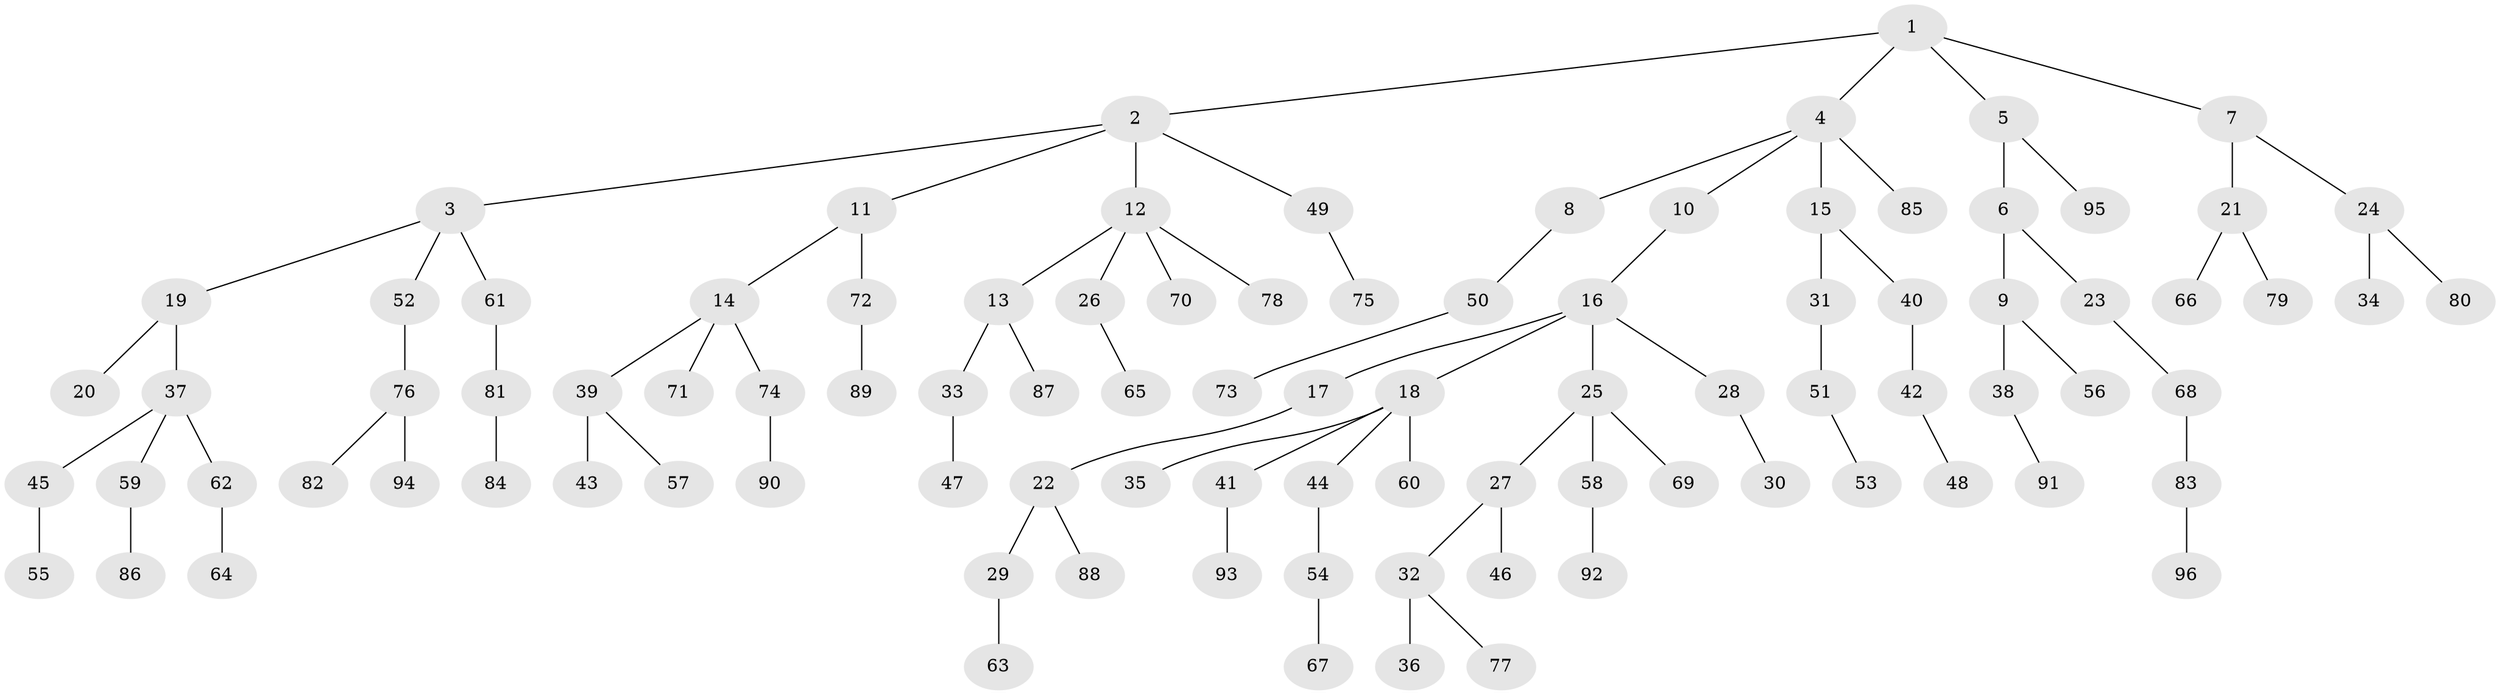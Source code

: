 // Generated by graph-tools (version 1.1) at 2025/50/03/09/25 03:50:16]
// undirected, 96 vertices, 95 edges
graph export_dot {
graph [start="1"]
  node [color=gray90,style=filled];
  1;
  2;
  3;
  4;
  5;
  6;
  7;
  8;
  9;
  10;
  11;
  12;
  13;
  14;
  15;
  16;
  17;
  18;
  19;
  20;
  21;
  22;
  23;
  24;
  25;
  26;
  27;
  28;
  29;
  30;
  31;
  32;
  33;
  34;
  35;
  36;
  37;
  38;
  39;
  40;
  41;
  42;
  43;
  44;
  45;
  46;
  47;
  48;
  49;
  50;
  51;
  52;
  53;
  54;
  55;
  56;
  57;
  58;
  59;
  60;
  61;
  62;
  63;
  64;
  65;
  66;
  67;
  68;
  69;
  70;
  71;
  72;
  73;
  74;
  75;
  76;
  77;
  78;
  79;
  80;
  81;
  82;
  83;
  84;
  85;
  86;
  87;
  88;
  89;
  90;
  91;
  92;
  93;
  94;
  95;
  96;
  1 -- 2;
  1 -- 4;
  1 -- 5;
  1 -- 7;
  2 -- 3;
  2 -- 11;
  2 -- 12;
  2 -- 49;
  3 -- 19;
  3 -- 52;
  3 -- 61;
  4 -- 8;
  4 -- 10;
  4 -- 15;
  4 -- 85;
  5 -- 6;
  5 -- 95;
  6 -- 9;
  6 -- 23;
  7 -- 21;
  7 -- 24;
  8 -- 50;
  9 -- 38;
  9 -- 56;
  10 -- 16;
  11 -- 14;
  11 -- 72;
  12 -- 13;
  12 -- 26;
  12 -- 70;
  12 -- 78;
  13 -- 33;
  13 -- 87;
  14 -- 39;
  14 -- 71;
  14 -- 74;
  15 -- 31;
  15 -- 40;
  16 -- 17;
  16 -- 18;
  16 -- 25;
  16 -- 28;
  17 -- 22;
  18 -- 35;
  18 -- 41;
  18 -- 44;
  18 -- 60;
  19 -- 20;
  19 -- 37;
  21 -- 66;
  21 -- 79;
  22 -- 29;
  22 -- 88;
  23 -- 68;
  24 -- 34;
  24 -- 80;
  25 -- 27;
  25 -- 58;
  25 -- 69;
  26 -- 65;
  27 -- 32;
  27 -- 46;
  28 -- 30;
  29 -- 63;
  31 -- 51;
  32 -- 36;
  32 -- 77;
  33 -- 47;
  37 -- 45;
  37 -- 59;
  37 -- 62;
  38 -- 91;
  39 -- 43;
  39 -- 57;
  40 -- 42;
  41 -- 93;
  42 -- 48;
  44 -- 54;
  45 -- 55;
  49 -- 75;
  50 -- 73;
  51 -- 53;
  52 -- 76;
  54 -- 67;
  58 -- 92;
  59 -- 86;
  61 -- 81;
  62 -- 64;
  68 -- 83;
  72 -- 89;
  74 -- 90;
  76 -- 82;
  76 -- 94;
  81 -- 84;
  83 -- 96;
}
